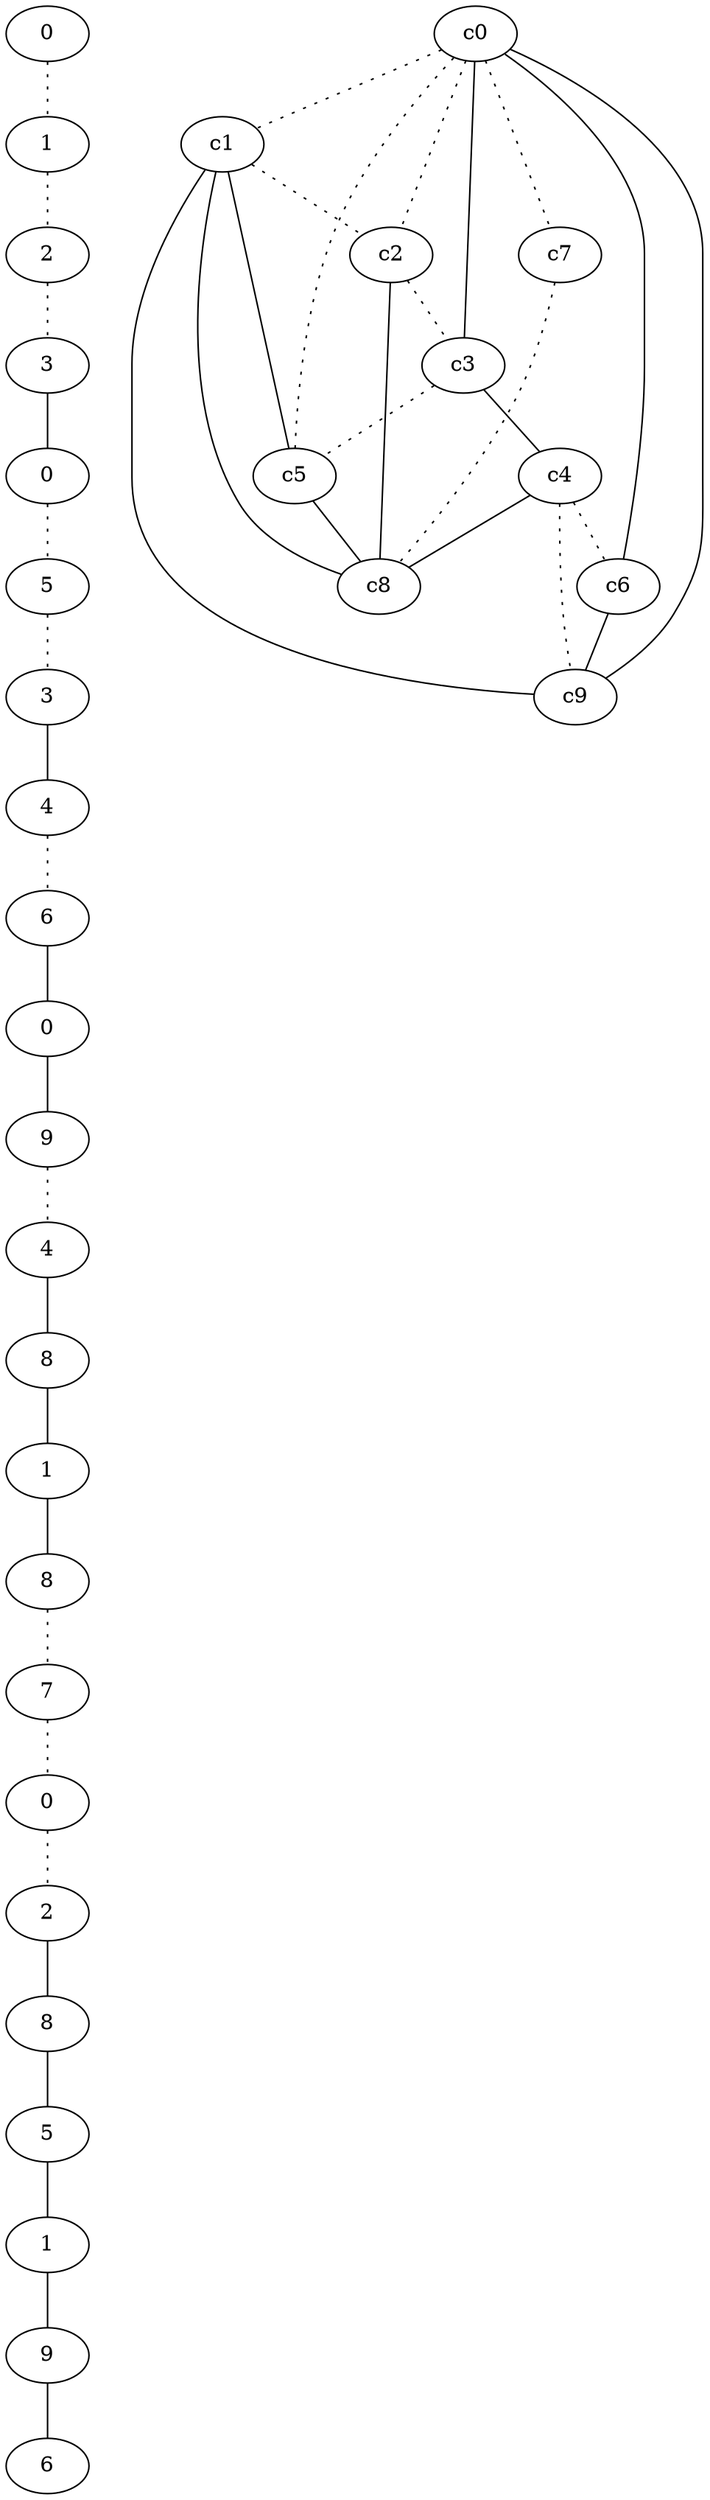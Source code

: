 graph {
a0[label=0];
a1[label=1];
a2[label=2];
a3[label=3];
a4[label=0];
a5[label=5];
a6[label=3];
a7[label=4];
a8[label=6];
a9[label=0];
a10[label=9];
a11[label=4];
a12[label=8];
a13[label=1];
a14[label=8];
a15[label=7];
a16[label=0];
a17[label=2];
a18[label=8];
a19[label=5];
a20[label=1];
a21[label=9];
a22[label=6];
a0 -- a1 [style=dotted];
a1 -- a2 [style=dotted];
a2 -- a3 [style=dotted];
a3 -- a4;
a4 -- a5 [style=dotted];
a5 -- a6 [style=dotted];
a6 -- a7;
a7 -- a8 [style=dotted];
a8 -- a9;
a9 -- a10;
a10 -- a11 [style=dotted];
a11 -- a12;
a12 -- a13;
a13 -- a14;
a14 -- a15 [style=dotted];
a15 -- a16 [style=dotted];
a16 -- a17 [style=dotted];
a17 -- a18;
a18 -- a19;
a19 -- a20;
a20 -- a21;
a21 -- a22;
c0 -- c1 [style=dotted];
c0 -- c2 [style=dotted];
c0 -- c3;
c0 -- c5 [style=dotted];
c0 -- c6;
c0 -- c7 [style=dotted];
c0 -- c9;
c1 -- c2 [style=dotted];
c1 -- c5;
c1 -- c8;
c1 -- c9;
c2 -- c3 [style=dotted];
c2 -- c8;
c3 -- c4;
c3 -- c5 [style=dotted];
c4 -- c6 [style=dotted];
c4 -- c8;
c4 -- c9 [style=dotted];
c5 -- c8;
c6 -- c9;
c7 -- c8 [style=dotted];
}
